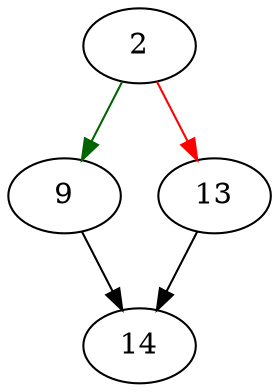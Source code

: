 strict digraph "valueBytes" {
	// Node definitions.
	2 [entry=true];
	9;
	13;
	14;

	// Edge definitions.
	2 -> 9 [
		color=darkgreen
		cond=true
	];
	2 -> 13 [
		color=red
		cond=false
	];
	9 -> 14;
	13 -> 14;
}